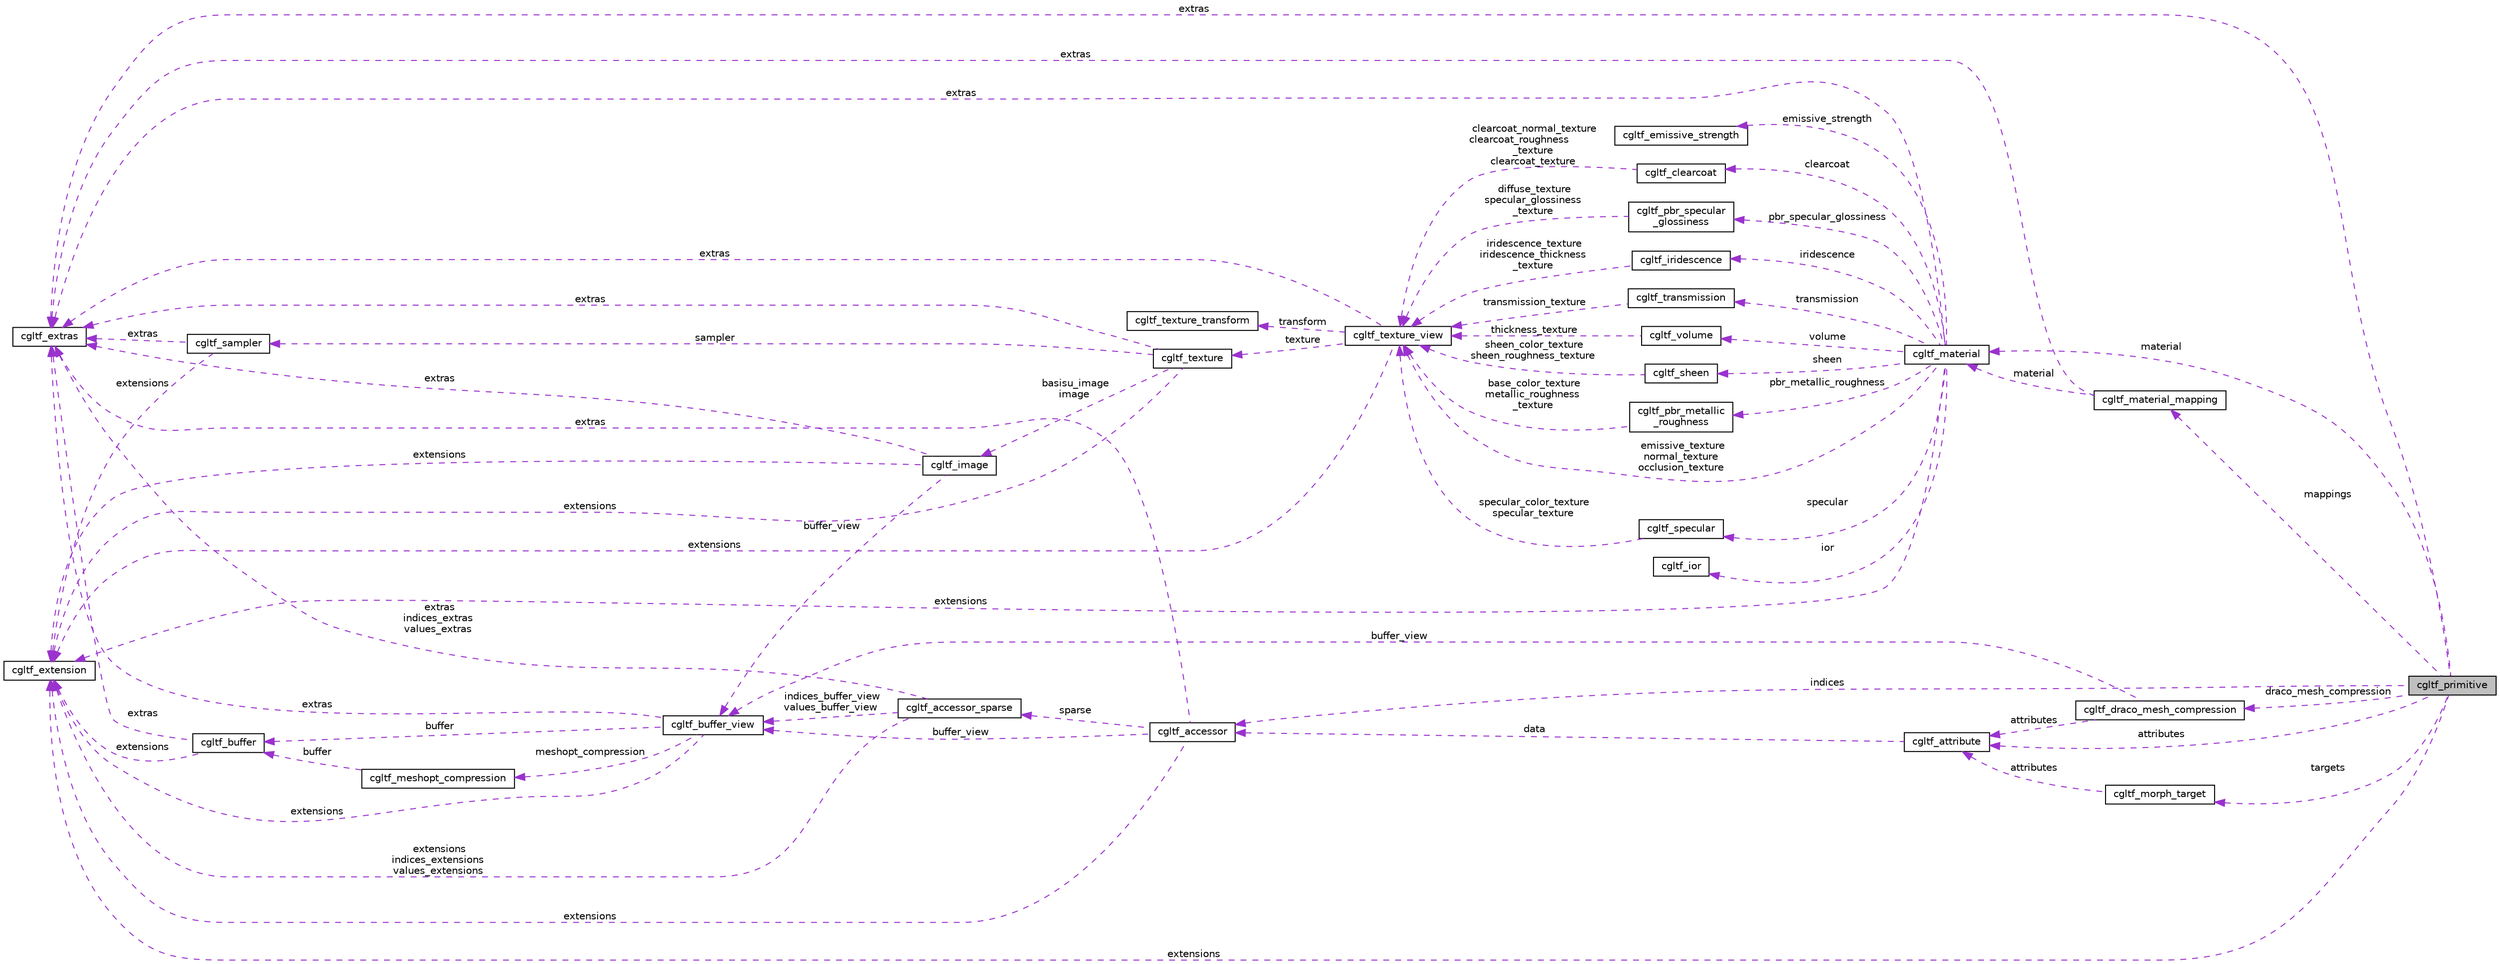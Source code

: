 digraph "cgltf_primitive"
{
 // LATEX_PDF_SIZE
  edge [fontname="Helvetica",fontsize="10",labelfontname="Helvetica",labelfontsize="10"];
  node [fontname="Helvetica",fontsize="10",shape=record];
  rankdir="LR";
  Node1 [label="cgltf_primitive",height=0.2,width=0.4,color="black", fillcolor="grey75", style="filled", fontcolor="black",tooltip=" "];
  Node2 -> Node1 [dir="back",color="darkorchid3",fontsize="10",style="dashed",label=" attributes" ,fontname="Helvetica"];
  Node2 [label="cgltf_attribute",height=0.2,width=0.4,color="black", fillcolor="white", style="filled",URL="$structcgltf__attribute.html",tooltip=" "];
  Node3 -> Node2 [dir="back",color="darkorchid3",fontsize="10",style="dashed",label=" data" ,fontname="Helvetica"];
  Node3 [label="cgltf_accessor",height=0.2,width=0.4,color="black", fillcolor="white", style="filled",URL="$structcgltf__accessor.html",tooltip=" "];
  Node4 -> Node3 [dir="back",color="darkorchid3",fontsize="10",style="dashed",label=" buffer_view" ,fontname="Helvetica"];
  Node4 [label="cgltf_buffer_view",height=0.2,width=0.4,color="black", fillcolor="white", style="filled",URL="$structcgltf__buffer__view.html",tooltip=" "];
  Node5 -> Node4 [dir="back",color="darkorchid3",fontsize="10",style="dashed",label=" buffer" ,fontname="Helvetica"];
  Node5 [label="cgltf_buffer",height=0.2,width=0.4,color="black", fillcolor="white", style="filled",URL="$structcgltf__buffer.html",tooltip=" "];
  Node6 -> Node5 [dir="back",color="darkorchid3",fontsize="10",style="dashed",label=" extras" ,fontname="Helvetica"];
  Node6 [label="cgltf_extras",height=0.2,width=0.4,color="black", fillcolor="white", style="filled",URL="$structcgltf__extras.html",tooltip=" "];
  Node7 -> Node5 [dir="back",color="darkorchid3",fontsize="10",style="dashed",label=" extensions" ,fontname="Helvetica"];
  Node7 [label="cgltf_extension",height=0.2,width=0.4,color="black", fillcolor="white", style="filled",URL="$structcgltf__extension.html",tooltip=" "];
  Node8 -> Node4 [dir="back",color="darkorchid3",fontsize="10",style="dashed",label=" meshopt_compression" ,fontname="Helvetica"];
  Node8 [label="cgltf_meshopt_compression",height=0.2,width=0.4,color="black", fillcolor="white", style="filled",URL="$structcgltf__meshopt__compression.html",tooltip=" "];
  Node5 -> Node8 [dir="back",color="darkorchid3",fontsize="10",style="dashed",label=" buffer" ,fontname="Helvetica"];
  Node6 -> Node4 [dir="back",color="darkorchid3",fontsize="10",style="dashed",label=" extras" ,fontname="Helvetica"];
  Node7 -> Node4 [dir="back",color="darkorchid3",fontsize="10",style="dashed",label=" extensions" ,fontname="Helvetica"];
  Node6 -> Node3 [dir="back",color="darkorchid3",fontsize="10",style="dashed",label=" extras" ,fontname="Helvetica"];
  Node7 -> Node3 [dir="back",color="darkorchid3",fontsize="10",style="dashed",label=" extensions" ,fontname="Helvetica"];
  Node9 -> Node3 [dir="back",color="darkorchid3",fontsize="10",style="dashed",label=" sparse" ,fontname="Helvetica"];
  Node9 [label="cgltf_accessor_sparse",height=0.2,width=0.4,color="black", fillcolor="white", style="filled",URL="$structcgltf__accessor__sparse.html",tooltip=" "];
  Node4 -> Node9 [dir="back",color="darkorchid3",fontsize="10",style="dashed",label=" indices_buffer_view\nvalues_buffer_view" ,fontname="Helvetica"];
  Node6 -> Node9 [dir="back",color="darkorchid3",fontsize="10",style="dashed",label=" extras\nindices_extras\nvalues_extras" ,fontname="Helvetica"];
  Node7 -> Node9 [dir="back",color="darkorchid3",fontsize="10",style="dashed",label=" extensions\nindices_extensions\nvalues_extensions" ,fontname="Helvetica"];
  Node3 -> Node1 [dir="back",color="darkorchid3",fontsize="10",style="dashed",label=" indices" ,fontname="Helvetica"];
  Node10 -> Node1 [dir="back",color="darkorchid3",fontsize="10",style="dashed",label=" mappings" ,fontname="Helvetica"];
  Node10 [label="cgltf_material_mapping",height=0.2,width=0.4,color="black", fillcolor="white", style="filled",URL="$structcgltf__material__mapping.html",tooltip=" "];
  Node6 -> Node10 [dir="back",color="darkorchid3",fontsize="10",style="dashed",label=" extras" ,fontname="Helvetica"];
  Node11 -> Node10 [dir="back",color="darkorchid3",fontsize="10",style="dashed",label=" material" ,fontname="Helvetica"];
  Node11 [label="cgltf_material",height=0.2,width=0.4,color="black", fillcolor="white", style="filled",URL="$structcgltf__material.html",tooltip=" "];
  Node12 -> Node11 [dir="back",color="darkorchid3",fontsize="10",style="dashed",label=" pbr_metallic_roughness" ,fontname="Helvetica"];
  Node12 [label="cgltf_pbr_metallic\l_roughness",height=0.2,width=0.4,color="black", fillcolor="white", style="filled",URL="$structcgltf__pbr__metallic__roughness.html",tooltip=" "];
  Node13 -> Node12 [dir="back",color="darkorchid3",fontsize="10",style="dashed",label=" base_color_texture\nmetallic_roughness\l_texture" ,fontname="Helvetica"];
  Node13 [label="cgltf_texture_view",height=0.2,width=0.4,color="black", fillcolor="white", style="filled",URL="$structcgltf__texture__view.html",tooltip=" "];
  Node14 -> Node13 [dir="back",color="darkorchid3",fontsize="10",style="dashed",label=" transform" ,fontname="Helvetica"];
  Node14 [label="cgltf_texture_transform",height=0.2,width=0.4,color="black", fillcolor="white", style="filled",URL="$structcgltf__texture__transform.html",tooltip=" "];
  Node6 -> Node13 [dir="back",color="darkorchid3",fontsize="10",style="dashed",label=" extras" ,fontname="Helvetica"];
  Node15 -> Node13 [dir="back",color="darkorchid3",fontsize="10",style="dashed",label=" texture" ,fontname="Helvetica"];
  Node15 [label="cgltf_texture",height=0.2,width=0.4,color="black", fillcolor="white", style="filled",URL="$structcgltf__texture.html",tooltip=" "];
  Node16 -> Node15 [dir="back",color="darkorchid3",fontsize="10",style="dashed",label=" sampler" ,fontname="Helvetica"];
  Node16 [label="cgltf_sampler",height=0.2,width=0.4,color="black", fillcolor="white", style="filled",URL="$structcgltf__sampler.html",tooltip=" "];
  Node6 -> Node16 [dir="back",color="darkorchid3",fontsize="10",style="dashed",label=" extras" ,fontname="Helvetica"];
  Node7 -> Node16 [dir="back",color="darkorchid3",fontsize="10",style="dashed",label=" extensions" ,fontname="Helvetica"];
  Node17 -> Node15 [dir="back",color="darkorchid3",fontsize="10",style="dashed",label=" basisu_image\nimage" ,fontname="Helvetica"];
  Node17 [label="cgltf_image",height=0.2,width=0.4,color="black", fillcolor="white", style="filled",URL="$structcgltf__image.html",tooltip=" "];
  Node4 -> Node17 [dir="back",color="darkorchid3",fontsize="10",style="dashed",label=" buffer_view" ,fontname="Helvetica"];
  Node6 -> Node17 [dir="back",color="darkorchid3",fontsize="10",style="dashed",label=" extras" ,fontname="Helvetica"];
  Node7 -> Node17 [dir="back",color="darkorchid3",fontsize="10",style="dashed",label=" extensions" ,fontname="Helvetica"];
  Node6 -> Node15 [dir="back",color="darkorchid3",fontsize="10",style="dashed",label=" extras" ,fontname="Helvetica"];
  Node7 -> Node15 [dir="back",color="darkorchid3",fontsize="10",style="dashed",label=" extensions" ,fontname="Helvetica"];
  Node7 -> Node13 [dir="back",color="darkorchid3",fontsize="10",style="dashed",label=" extensions" ,fontname="Helvetica"];
  Node18 -> Node11 [dir="back",color="darkorchid3",fontsize="10",style="dashed",label=" specular" ,fontname="Helvetica"];
  Node18 [label="cgltf_specular",height=0.2,width=0.4,color="black", fillcolor="white", style="filled",URL="$structcgltf__specular.html",tooltip=" "];
  Node13 -> Node18 [dir="back",color="darkorchid3",fontsize="10",style="dashed",label=" specular_color_texture\nspecular_texture" ,fontname="Helvetica"];
  Node19 -> Node11 [dir="back",color="darkorchid3",fontsize="10",style="dashed",label=" ior" ,fontname="Helvetica"];
  Node19 [label="cgltf_ior",height=0.2,width=0.4,color="black", fillcolor="white", style="filled",URL="$structcgltf__ior.html",tooltip=" "];
  Node20 -> Node11 [dir="back",color="darkorchid3",fontsize="10",style="dashed",label=" clearcoat" ,fontname="Helvetica"];
  Node20 [label="cgltf_clearcoat",height=0.2,width=0.4,color="black", fillcolor="white", style="filled",URL="$structcgltf__clearcoat.html",tooltip=" "];
  Node13 -> Node20 [dir="back",color="darkorchid3",fontsize="10",style="dashed",label=" clearcoat_normal_texture\nclearcoat_roughness\l_texture\nclearcoat_texture" ,fontname="Helvetica"];
  Node21 -> Node11 [dir="back",color="darkorchid3",fontsize="10",style="dashed",label=" pbr_specular_glossiness" ,fontname="Helvetica"];
  Node21 [label="cgltf_pbr_specular\l_glossiness",height=0.2,width=0.4,color="black", fillcolor="white", style="filled",URL="$structcgltf__pbr__specular__glossiness.html",tooltip=" "];
  Node13 -> Node21 [dir="back",color="darkorchid3",fontsize="10",style="dashed",label=" diffuse_texture\nspecular_glossiness\l_texture" ,fontname="Helvetica"];
  Node22 -> Node11 [dir="back",color="darkorchid3",fontsize="10",style="dashed",label=" emissive_strength" ,fontname="Helvetica"];
  Node22 [label="cgltf_emissive_strength",height=0.2,width=0.4,color="black", fillcolor="white", style="filled",URL="$structcgltf__emissive__strength.html",tooltip=" "];
  Node6 -> Node11 [dir="back",color="darkorchid3",fontsize="10",style="dashed",label=" extras" ,fontname="Helvetica"];
  Node7 -> Node11 [dir="back",color="darkorchid3",fontsize="10",style="dashed",label=" extensions" ,fontname="Helvetica"];
  Node13 -> Node11 [dir="back",color="darkorchid3",fontsize="10",style="dashed",label=" emissive_texture\nnormal_texture\nocclusion_texture" ,fontname="Helvetica"];
  Node23 -> Node11 [dir="back",color="darkorchid3",fontsize="10",style="dashed",label=" iridescence" ,fontname="Helvetica"];
  Node23 [label="cgltf_iridescence",height=0.2,width=0.4,color="black", fillcolor="white", style="filled",URL="$structcgltf__iridescence.html",tooltip=" "];
  Node13 -> Node23 [dir="back",color="darkorchid3",fontsize="10",style="dashed",label=" iridescence_texture\niridescence_thickness\l_texture" ,fontname="Helvetica"];
  Node24 -> Node11 [dir="back",color="darkorchid3",fontsize="10",style="dashed",label=" transmission" ,fontname="Helvetica"];
  Node24 [label="cgltf_transmission",height=0.2,width=0.4,color="black", fillcolor="white", style="filled",URL="$structcgltf__transmission.html",tooltip=" "];
  Node13 -> Node24 [dir="back",color="darkorchid3",fontsize="10",style="dashed",label=" transmission_texture" ,fontname="Helvetica"];
  Node25 -> Node11 [dir="back",color="darkorchid3",fontsize="10",style="dashed",label=" volume" ,fontname="Helvetica"];
  Node25 [label="cgltf_volume",height=0.2,width=0.4,color="black", fillcolor="white", style="filled",URL="$structcgltf__volume.html",tooltip=" "];
  Node13 -> Node25 [dir="back",color="darkorchid3",fontsize="10",style="dashed",label=" thickness_texture" ,fontname="Helvetica"];
  Node26 -> Node11 [dir="back",color="darkorchid3",fontsize="10",style="dashed",label=" sheen" ,fontname="Helvetica"];
  Node26 [label="cgltf_sheen",height=0.2,width=0.4,color="black", fillcolor="white", style="filled",URL="$structcgltf__sheen.html",tooltip=" "];
  Node13 -> Node26 [dir="back",color="darkorchid3",fontsize="10",style="dashed",label=" sheen_color_texture\nsheen_roughness_texture" ,fontname="Helvetica"];
  Node27 -> Node1 [dir="back",color="darkorchid3",fontsize="10",style="dashed",label=" targets" ,fontname="Helvetica"];
  Node27 [label="cgltf_morph_target",height=0.2,width=0.4,color="black", fillcolor="white", style="filled",URL="$structcgltf__morph__target.html",tooltip=" "];
  Node2 -> Node27 [dir="back",color="darkorchid3",fontsize="10",style="dashed",label=" attributes" ,fontname="Helvetica"];
  Node6 -> Node1 [dir="back",color="darkorchid3",fontsize="10",style="dashed",label=" extras" ,fontname="Helvetica"];
  Node11 -> Node1 [dir="back",color="darkorchid3",fontsize="10",style="dashed",label=" material" ,fontname="Helvetica"];
  Node7 -> Node1 [dir="back",color="darkorchid3",fontsize="10",style="dashed",label=" extensions" ,fontname="Helvetica"];
  Node28 -> Node1 [dir="back",color="darkorchid3",fontsize="10",style="dashed",label=" draco_mesh_compression" ,fontname="Helvetica"];
  Node28 [label="cgltf_draco_mesh_compression",height=0.2,width=0.4,color="black", fillcolor="white", style="filled",URL="$structcgltf__draco__mesh__compression.html",tooltip=" "];
  Node2 -> Node28 [dir="back",color="darkorchid3",fontsize="10",style="dashed",label=" attributes" ,fontname="Helvetica"];
  Node4 -> Node28 [dir="back",color="darkorchid3",fontsize="10",style="dashed",label=" buffer_view" ,fontname="Helvetica"];
}
